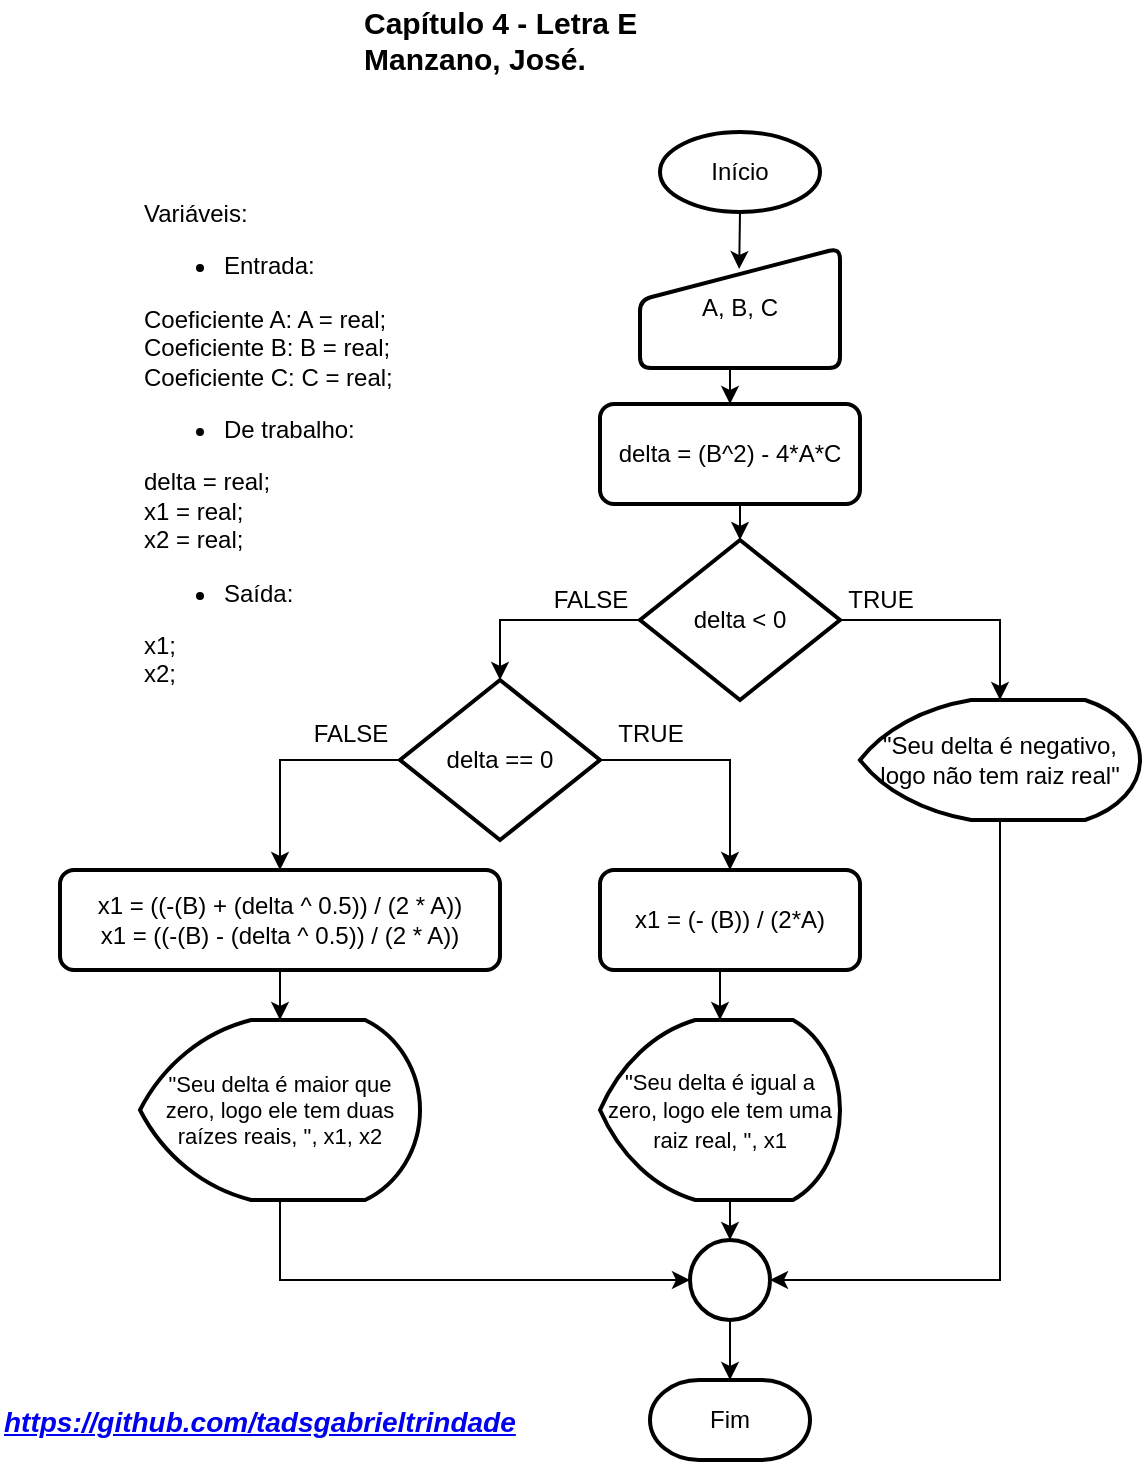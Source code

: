 <mxfile version="13.6.2" type="device"><diagram id="gBYa8lz91_OA2VOeokQ8" name="Página-1"><mxGraphModel dx="1679" dy="494" grid="1" gridSize="10" guides="1" tooltips="1" connect="1" arrows="1" fold="1" page="1" pageScale="1" pageWidth="827" pageHeight="1169" math="0" shadow="0"><root><mxCell id="0"/><mxCell id="1" parent="0"/><mxCell id="c-27M4VeAdfWw9J7qFmH-1" value="&lt;font style=&quot;font-size: 15px&quot;&gt;&lt;b&gt;Capítulo 4 - Letra E&lt;br&gt;Manzano, José.&lt;/b&gt;&lt;/font&gt;" style="text;html=1;resizable=0;points=[];autosize=1;align=left;verticalAlign=top;spacingTop=-4;" parent="1" vertex="1"><mxGeometry x="10" y="80" width="150" height="30" as="geometry"/></mxCell><mxCell id="c-27M4VeAdfWw9J7qFmH-105" style="edgeStyle=orthogonalEdgeStyle;rounded=0;orthogonalLoop=1;jettySize=auto;html=1;exitX=0.5;exitY=1;exitDx=0;exitDy=0;exitPerimeter=0;entryX=0.496;entryY=0.175;entryDx=0;entryDy=0;entryPerimeter=0;" parent="1" source="c-27M4VeAdfWw9J7qFmH-6" target="c-27M4VeAdfWw9J7qFmH-8" edge="1"><mxGeometry relative="1" as="geometry"/></mxCell><mxCell id="c-27M4VeAdfWw9J7qFmH-6" value="Início" style="strokeWidth=2;html=1;shape=mxgraph.flowchart.start_1;whiteSpace=wrap;" parent="1" vertex="1"><mxGeometry x="160" y="146" width="80" height="40" as="geometry"/></mxCell><mxCell id="PTN-dw_x2dsiqNtIKwj7-1" style="edgeStyle=orthogonalEdgeStyle;rounded=0;orthogonalLoop=1;jettySize=auto;html=1;exitX=0.5;exitY=1;exitDx=0;exitDy=0;entryX=0.5;entryY=0;entryDx=0;entryDy=0;" parent="1" source="c-27M4VeAdfWw9J7qFmH-8" target="FT4FOdxoutBrAzGi2SwF-5" edge="1"><mxGeometry relative="1" as="geometry"/></mxCell><mxCell id="c-27M4VeAdfWw9J7qFmH-8" value="A, B, C" style="verticalLabelPosition=middle;verticalAlign=middle;html=1;strokeWidth=2;shape=manualInput;whiteSpace=wrap;rounded=1;size=26;arcSize=11;labelPosition=center;align=center;" parent="1" vertex="1"><mxGeometry x="150" y="204" width="100" height="60" as="geometry"/></mxCell><mxCell id="PTN-dw_x2dsiqNtIKwj7-6" style="edgeStyle=orthogonalEdgeStyle;rounded=0;orthogonalLoop=1;jettySize=auto;html=1;exitX=1;exitY=0.5;exitDx=0;exitDy=0;exitPerimeter=0;entryX=0.5;entryY=0;entryDx=0;entryDy=0;entryPerimeter=0;" parent="1" source="G2lQOJCljgBTz2qQWlRA-8" target="PTN-dw_x2dsiqNtIKwj7-4" edge="1"><mxGeometry relative="1" as="geometry"/></mxCell><mxCell id="Y4E2FMIa2IvnkWsQNWGH-9" style="edgeStyle=orthogonalEdgeStyle;rounded=0;orthogonalLoop=1;jettySize=auto;html=1;exitX=0;exitY=0.5;exitDx=0;exitDy=0;exitPerimeter=0;entryX=0.5;entryY=0;entryDx=0;entryDy=0;entryPerimeter=0;" parent="1" source="G2lQOJCljgBTz2qQWlRA-8" target="Y4E2FMIa2IvnkWsQNWGH-8" edge="1"><mxGeometry relative="1" as="geometry"/></mxCell><mxCell id="G2lQOJCljgBTz2qQWlRA-8" value="delta &amp;lt; 0" style="strokeWidth=2;html=1;shape=mxgraph.flowchart.decision;whiteSpace=wrap;" parent="1" vertex="1"><mxGeometry x="150" y="350" width="100" height="80" as="geometry"/></mxCell><mxCell id="G2lQOJCljgBTz2qQWlRA-238" value="&lt;a href=&quot;https://github.com/tadsgabrieltrindade&quot;&gt;&lt;b&gt;&lt;i&gt;&lt;font style=&quot;font-size: 14px&quot;&gt;https://github.com/tadsgabrieltrindade&lt;/font&gt;&lt;/i&gt;&lt;/b&gt;&lt;/a&gt;" style="text;html=1;resizable=0;points=[];autosize=1;align=left;verticalAlign=top;spacingTop=-4;" parent="1" vertex="1"><mxGeometry x="-170" y="780" width="270" height="20" as="geometry"/></mxCell><mxCell id="FT4FOdxoutBrAzGi2SwF-3" value="Variáveis:&lt;br&gt;&lt;ul&gt;&lt;li&gt;Entrada:&lt;/li&gt;&lt;/ul&gt;&lt;div&gt;Coeficiente A: A = real;&lt;/div&gt;&lt;div&gt;Coeficiente B: B = real;&lt;br&gt;&lt;/div&gt;&lt;div&gt;Coeficiente C: C = real;&lt;br&gt;&lt;/div&gt;&lt;ul&gt;&lt;li&gt;De trabalho:&lt;/li&gt;&lt;/ul&gt;&lt;div&gt;delta = real;&lt;/div&gt;&lt;div&gt;x1 = real;&lt;br&gt;&lt;/div&gt;&lt;div&gt;x2 = real;&lt;/div&gt;&lt;div&gt;&lt;ul&gt;&lt;li&gt;Saída:&lt;/li&gt;&lt;/ul&gt;&lt;div&gt;&lt;div&gt;x1;&lt;/div&gt;&lt;div&gt;x2;&lt;/div&gt;&lt;/div&gt;&lt;/div&gt;" style="text;html=1;resizable=0;points=[];autosize=1;align=left;verticalAlign=top;spacingTop=-4;" parent="1" vertex="1"><mxGeometry x="-100" y="177" width="140" height="240" as="geometry"/></mxCell><mxCell id="PTN-dw_x2dsiqNtIKwj7-2" style="edgeStyle=orthogonalEdgeStyle;rounded=0;orthogonalLoop=1;jettySize=auto;html=1;exitX=0.5;exitY=1;exitDx=0;exitDy=0;entryX=0.5;entryY=0;entryDx=0;entryDy=0;entryPerimeter=0;" parent="1" source="FT4FOdxoutBrAzGi2SwF-5" target="G2lQOJCljgBTz2qQWlRA-8" edge="1"><mxGeometry relative="1" as="geometry"/></mxCell><mxCell id="FT4FOdxoutBrAzGi2SwF-5" value="delta = (B^2) - 4*A*C" style="rounded=1;whiteSpace=wrap;html=1;absoluteArcSize=1;arcSize=14;strokeWidth=2;" parent="1" vertex="1"><mxGeometry x="130" y="282" width="130" height="50" as="geometry"/></mxCell><mxCell id="FT4FOdxoutBrAzGi2SwF-10" value="TRUE" style="text;html=1;resizable=0;points=[];autosize=1;align=center;verticalAlign=top;spacingTop=-4;" parent="1" vertex="1"><mxGeometry x="245" y="370" width="50" height="20" as="geometry"/></mxCell><mxCell id="FT4FOdxoutBrAzGi2SwF-13" value="FALSE" style="text;html=1;resizable=0;points=[];autosize=1;align=center;verticalAlign=top;spacingTop=-4;" parent="1" vertex="1"><mxGeometry x="100" y="370" width="50" height="20" as="geometry"/></mxCell><mxCell id="PTN-dw_x2dsiqNtIKwj7-9" style="edgeStyle=orthogonalEdgeStyle;rounded=0;orthogonalLoop=1;jettySize=auto;html=1;exitX=0.5;exitY=1;exitDx=0;exitDy=0;exitPerimeter=0;entryX=1;entryY=0.5;entryDx=0;entryDy=0;entryPerimeter=0;" parent="1" source="PTN-dw_x2dsiqNtIKwj7-4" target="PTN-dw_x2dsiqNtIKwj7-8" edge="1"><mxGeometry relative="1" as="geometry"/></mxCell><mxCell id="PTN-dw_x2dsiqNtIKwj7-4" value="&quot;Seu delta é negativo, logo não tem raiz real&quot;" style="strokeWidth=2;html=1;shape=mxgraph.flowchart.display;whiteSpace=wrap;" parent="1" vertex="1"><mxGeometry x="260" y="430" width="140" height="60" as="geometry"/></mxCell><mxCell id="PTN-dw_x2dsiqNtIKwj7-13" style="edgeStyle=orthogonalEdgeStyle;rounded=0;orthogonalLoop=1;jettySize=auto;html=1;exitX=0.5;exitY=1;exitDx=0;exitDy=0;exitPerimeter=0;entryX=0.5;entryY=0;entryDx=0;entryDy=0;entryPerimeter=0;" parent="1" source="PTN-dw_x2dsiqNtIKwj7-8" target="PTN-dw_x2dsiqNtIKwj7-12" edge="1"><mxGeometry relative="1" as="geometry"/></mxCell><mxCell id="PTN-dw_x2dsiqNtIKwj7-8" value="" style="strokeWidth=2;html=1;shape=mxgraph.flowchart.start_2;whiteSpace=wrap;" parent="1" vertex="1"><mxGeometry x="175" y="700" width="40" height="40" as="geometry"/></mxCell><mxCell id="PTN-dw_x2dsiqNtIKwj7-12" value="Fim" style="strokeWidth=2;html=1;shape=mxgraph.flowchart.terminator;whiteSpace=wrap;" parent="1" vertex="1"><mxGeometry x="155" y="770" width="80" height="40" as="geometry"/></mxCell><mxCell id="Y4E2FMIa2IvnkWsQNWGH-12" style="edgeStyle=orthogonalEdgeStyle;rounded=0;orthogonalLoop=1;jettySize=auto;html=1;exitX=1;exitY=0.5;exitDx=0;exitDy=0;exitPerimeter=0;entryX=0.5;entryY=0;entryDx=0;entryDy=0;" parent="1" source="Y4E2FMIa2IvnkWsQNWGH-8" target="Y4E2FMIa2IvnkWsQNWGH-10" edge="1"><mxGeometry relative="1" as="geometry"/></mxCell><mxCell id="Y4E2FMIa2IvnkWsQNWGH-18" style="edgeStyle=orthogonalEdgeStyle;rounded=0;orthogonalLoop=1;jettySize=auto;html=1;exitX=0;exitY=0.5;exitDx=0;exitDy=0;exitPerimeter=0;entryX=0.5;entryY=0;entryDx=0;entryDy=0;" parent="1" source="Y4E2FMIa2IvnkWsQNWGH-8" target="Y4E2FMIa2IvnkWsQNWGH-17" edge="1"><mxGeometry relative="1" as="geometry"/></mxCell><mxCell id="Y4E2FMIa2IvnkWsQNWGH-8" value="delta == 0" style="strokeWidth=2;html=1;shape=mxgraph.flowchart.decision;whiteSpace=wrap;" parent="1" vertex="1"><mxGeometry x="30" y="420" width="100" height="80" as="geometry"/></mxCell><mxCell id="Y4E2FMIa2IvnkWsQNWGH-14" style="edgeStyle=orthogonalEdgeStyle;rounded=0;orthogonalLoop=1;jettySize=auto;html=1;exitX=0.5;exitY=1;exitDx=0;exitDy=0;entryX=0.5;entryY=0;entryDx=0;entryDy=0;entryPerimeter=0;" parent="1" source="Y4E2FMIa2IvnkWsQNWGH-10" target="Y4E2FMIa2IvnkWsQNWGH-13" edge="1"><mxGeometry relative="1" as="geometry"/></mxCell><mxCell id="Y4E2FMIa2IvnkWsQNWGH-10" value="x1 = (- (B)) / (2*A)" style="rounded=1;whiteSpace=wrap;html=1;absoluteArcSize=1;arcSize=14;strokeWidth=2;" parent="1" vertex="1"><mxGeometry x="130" y="515" width="130" height="50" as="geometry"/></mxCell><mxCell id="Y4E2FMIa2IvnkWsQNWGH-23" style="edgeStyle=orthogonalEdgeStyle;rounded=0;orthogonalLoop=1;jettySize=auto;html=1;exitX=0.5;exitY=1;exitDx=0;exitDy=0;exitPerimeter=0;entryX=0.5;entryY=0;entryDx=0;entryDy=0;entryPerimeter=0;" parent="1" source="Y4E2FMIa2IvnkWsQNWGH-13" target="PTN-dw_x2dsiqNtIKwj7-8" edge="1"><mxGeometry relative="1" as="geometry"/></mxCell><mxCell id="Y4E2FMIa2IvnkWsQNWGH-13" value="&lt;div&gt;&lt;span&gt;&lt;font style=&quot;font-size: 11px&quot;&gt;&quot;Seu delta é igual a zero, logo ele tem uma raiz real, &quot;, x1&lt;/font&gt;&lt;/span&gt;&lt;/div&gt;" style="strokeWidth=2;html=1;shape=mxgraph.flowchart.display;whiteSpace=wrap;align=center;" parent="1" vertex="1"><mxGeometry x="130" y="590" width="120" height="90" as="geometry"/></mxCell><mxCell id="Y4E2FMIa2IvnkWsQNWGH-15" value="TRUE" style="text;html=1;resizable=0;points=[];autosize=1;align=center;verticalAlign=top;spacingTop=-4;" parent="1" vertex="1"><mxGeometry x="130" y="437" width="50" height="20" as="geometry"/></mxCell><mxCell id="Y4E2FMIa2IvnkWsQNWGH-21" style="edgeStyle=orthogonalEdgeStyle;rounded=0;orthogonalLoop=1;jettySize=auto;html=1;exitX=0.5;exitY=1;exitDx=0;exitDy=0;" parent="1" source="Y4E2FMIa2IvnkWsQNWGH-17" target="Y4E2FMIa2IvnkWsQNWGH-20" edge="1"><mxGeometry relative="1" as="geometry"/></mxCell><mxCell id="Y4E2FMIa2IvnkWsQNWGH-17" value="x1 = ((-(B) + (delta ^ 0.5)) / (2 * A))&lt;br&gt;x1 = ((-(B) - (delta ^ 0.5)) / (2 * A))" style="rounded=1;whiteSpace=wrap;html=1;absoluteArcSize=1;arcSize=14;strokeWidth=2;" parent="1" vertex="1"><mxGeometry x="-140" y="515" width="220" height="50" as="geometry"/></mxCell><mxCell id="Y4E2FMIa2IvnkWsQNWGH-19" value="FALSE" style="text;html=1;resizable=0;points=[];autosize=1;align=center;verticalAlign=top;spacingTop=-4;" parent="1" vertex="1"><mxGeometry x="-20" y="437" width="50" height="20" as="geometry"/></mxCell><mxCell id="Y4E2FMIa2IvnkWsQNWGH-22" style="edgeStyle=orthogonalEdgeStyle;rounded=0;orthogonalLoop=1;jettySize=auto;html=1;exitX=0.5;exitY=1;exitDx=0;exitDy=0;exitPerimeter=0;entryX=0;entryY=0.5;entryDx=0;entryDy=0;entryPerimeter=0;" parent="1" source="Y4E2FMIa2IvnkWsQNWGH-20" target="PTN-dw_x2dsiqNtIKwj7-8" edge="1"><mxGeometry relative="1" as="geometry"/></mxCell><mxCell id="Y4E2FMIa2IvnkWsQNWGH-20" value="&quot;Seu delta é maior que zero, logo ele tem duas raízes reais, &quot;, x1, x2" style="strokeWidth=2;html=1;shape=mxgraph.flowchart.display;whiteSpace=wrap;verticalAlign=middle;fontSize=11;" parent="1" vertex="1"><mxGeometry x="-100" y="590" width="140" height="90" as="geometry"/></mxCell></root></mxGraphModel></diagram></mxfile>